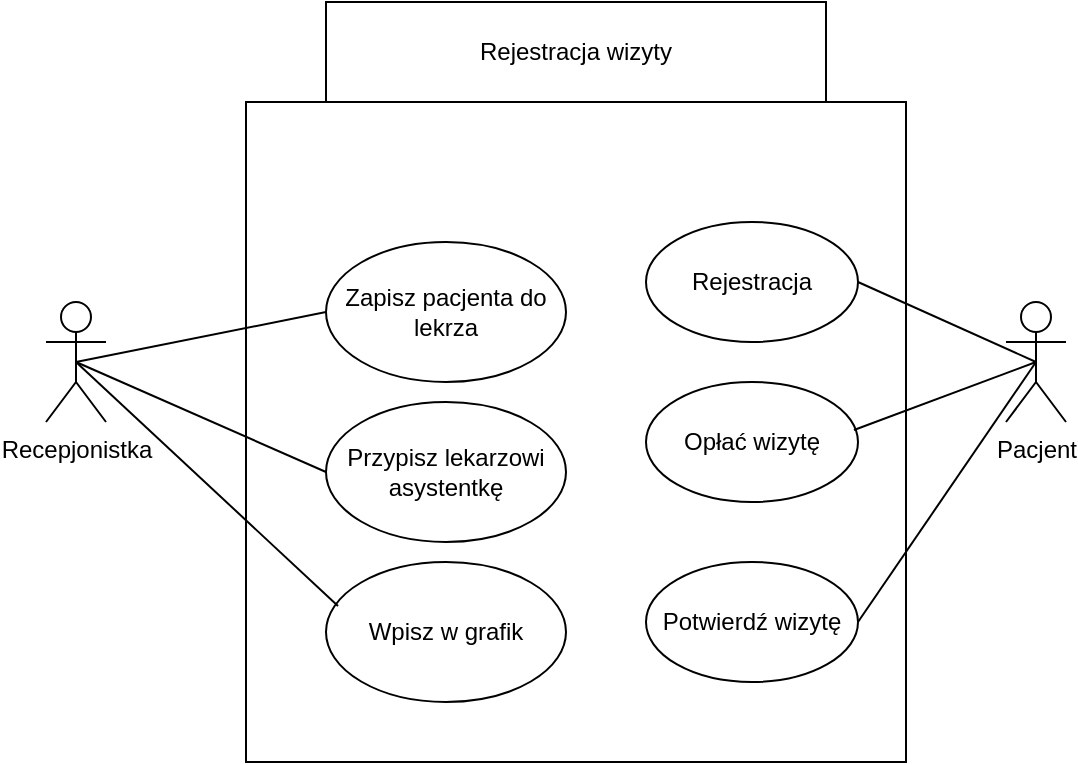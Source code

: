 <mxfile version="21.2.9" type="device">
  <diagram name="Strona-1" id="Uu0WhD-oibmJ6Q5krLVX">
    <mxGraphModel dx="1434" dy="782" grid="1" gridSize="10" guides="1" tooltips="1" connect="1" arrows="1" fold="1" page="1" pageScale="1" pageWidth="827" pageHeight="1169" math="0" shadow="0">
      <root>
        <mxCell id="0" />
        <mxCell id="1" parent="0" />
        <mxCell id="zo0r8RxoVhE8TmbRMtNV-1" value="" style="whiteSpace=wrap;html=1;aspect=fixed;" vertex="1" parent="1">
          <mxGeometry x="230" y="190" width="330" height="330" as="geometry" />
        </mxCell>
        <mxCell id="zo0r8RxoVhE8TmbRMtNV-2" value="Pacjent" style="shape=umlActor;verticalLabelPosition=bottom;verticalAlign=top;html=1;outlineConnect=0;" vertex="1" parent="1">
          <mxGeometry x="610" y="290" width="30" height="60" as="geometry" />
        </mxCell>
        <mxCell id="zo0r8RxoVhE8TmbRMtNV-3" value="Rejestracja" style="ellipse;whiteSpace=wrap;html=1;" vertex="1" parent="1">
          <mxGeometry x="430" y="250" width="106" height="60" as="geometry" />
        </mxCell>
        <mxCell id="zo0r8RxoVhE8TmbRMtNV-4" value="" style="endArrow=none;html=1;rounded=0;entryX=1;entryY=0.5;entryDx=0;entryDy=0;exitX=0.5;exitY=0.5;exitDx=0;exitDy=0;exitPerimeter=0;" edge="1" parent="1" source="zo0r8RxoVhE8TmbRMtNV-2" target="zo0r8RxoVhE8TmbRMtNV-3">
          <mxGeometry relative="1" as="geometry">
            <mxPoint x="330" y="280" as="sourcePoint" />
            <mxPoint x="490" y="280" as="targetPoint" />
          </mxGeometry>
        </mxCell>
        <mxCell id="zo0r8RxoVhE8TmbRMtNV-5" value="Zapisz pacjenta do lekrza" style="ellipse;whiteSpace=wrap;html=1;" vertex="1" parent="1">
          <mxGeometry x="270" y="260" width="120" height="70" as="geometry" />
        </mxCell>
        <mxCell id="zo0r8RxoVhE8TmbRMtNV-6" value="Recepjonistka" style="shape=umlActor;verticalLabelPosition=bottom;verticalAlign=top;html=1;outlineConnect=0;" vertex="1" parent="1">
          <mxGeometry x="130" y="290" width="30" height="60" as="geometry" />
        </mxCell>
        <mxCell id="zo0r8RxoVhE8TmbRMtNV-7" value="" style="endArrow=none;html=1;rounded=0;entryX=0.5;entryY=0.5;entryDx=0;entryDy=0;exitX=0;exitY=0.5;exitDx=0;exitDy=0;entryPerimeter=0;" edge="1" parent="1" source="zo0r8RxoVhE8TmbRMtNV-5" target="zo0r8RxoVhE8TmbRMtNV-6">
          <mxGeometry relative="1" as="geometry">
            <mxPoint x="269" y="250" as="sourcePoint" />
            <mxPoint x="180" y="250" as="targetPoint" />
          </mxGeometry>
        </mxCell>
        <mxCell id="zo0r8RxoVhE8TmbRMtNV-8" value="Opłać wizytę" style="ellipse;whiteSpace=wrap;html=1;" vertex="1" parent="1">
          <mxGeometry x="430" y="330" width="106" height="60" as="geometry" />
        </mxCell>
        <mxCell id="zo0r8RxoVhE8TmbRMtNV-9" value="" style="endArrow=none;html=1;rounded=0;entryX=0.981;entryY=0.4;entryDx=0;entryDy=0;exitX=0.5;exitY=0.5;exitDx=0;exitDy=0;exitPerimeter=0;entryPerimeter=0;" edge="1" parent="1" source="zo0r8RxoVhE8TmbRMtNV-2" target="zo0r8RxoVhE8TmbRMtNV-8">
          <mxGeometry relative="1" as="geometry">
            <mxPoint x="635" y="250" as="sourcePoint" />
            <mxPoint x="546" y="250" as="targetPoint" />
          </mxGeometry>
        </mxCell>
        <mxCell id="zo0r8RxoVhE8TmbRMtNV-11" value="&lt;div&gt;Przypisz lekarzowi asystentkę&lt;/div&gt;" style="ellipse;whiteSpace=wrap;html=1;" vertex="1" parent="1">
          <mxGeometry x="270" y="340" width="120" height="70" as="geometry" />
        </mxCell>
        <mxCell id="zo0r8RxoVhE8TmbRMtNV-12" value="Wpisz w grafik" style="ellipse;whiteSpace=wrap;html=1;" vertex="1" parent="1">
          <mxGeometry x="270" y="420" width="120" height="70" as="geometry" />
        </mxCell>
        <mxCell id="zo0r8RxoVhE8TmbRMtNV-13" value="" style="endArrow=none;html=1;rounded=0;entryX=0.5;entryY=0.5;entryDx=0;entryDy=0;exitX=0;exitY=0.5;exitDx=0;exitDy=0;entryPerimeter=0;" edge="1" parent="1" source="zo0r8RxoVhE8TmbRMtNV-11" target="zo0r8RxoVhE8TmbRMtNV-6">
          <mxGeometry relative="1" as="geometry">
            <mxPoint x="280" y="305" as="sourcePoint" />
            <mxPoint x="155" y="330" as="targetPoint" />
          </mxGeometry>
        </mxCell>
        <mxCell id="zo0r8RxoVhE8TmbRMtNV-14" value="" style="endArrow=none;html=1;rounded=0;entryX=0.5;entryY=0.5;entryDx=0;entryDy=0;entryPerimeter=0;exitX=0.05;exitY=0.314;exitDx=0;exitDy=0;exitPerimeter=0;" edge="1" parent="1" source="zo0r8RxoVhE8TmbRMtNV-12" target="zo0r8RxoVhE8TmbRMtNV-6">
          <mxGeometry relative="1" as="geometry">
            <mxPoint x="290" y="315" as="sourcePoint" />
            <mxPoint x="165" y="340" as="targetPoint" />
          </mxGeometry>
        </mxCell>
        <mxCell id="zo0r8RxoVhE8TmbRMtNV-16" value="Rejestracja wizyty" style="rounded=0;whiteSpace=wrap;html=1;" vertex="1" parent="1">
          <mxGeometry x="270" y="140" width="250" height="50" as="geometry" />
        </mxCell>
        <mxCell id="zo0r8RxoVhE8TmbRMtNV-18" value="Potwierdź wizytę" style="ellipse;whiteSpace=wrap;html=1;" vertex="1" parent="1">
          <mxGeometry x="430" y="420" width="106" height="60" as="geometry" />
        </mxCell>
        <mxCell id="zo0r8RxoVhE8TmbRMtNV-19" value="" style="endArrow=none;html=1;rounded=0;entryX=1;entryY=0.5;entryDx=0;entryDy=0;exitX=0.5;exitY=0.5;exitDx=0;exitDy=0;exitPerimeter=0;" edge="1" parent="1" source="zo0r8RxoVhE8TmbRMtNV-2" target="zo0r8RxoVhE8TmbRMtNV-18">
          <mxGeometry relative="1" as="geometry">
            <mxPoint x="635" y="330" as="sourcePoint" />
            <mxPoint x="544" y="364" as="targetPoint" />
          </mxGeometry>
        </mxCell>
      </root>
    </mxGraphModel>
  </diagram>
</mxfile>
